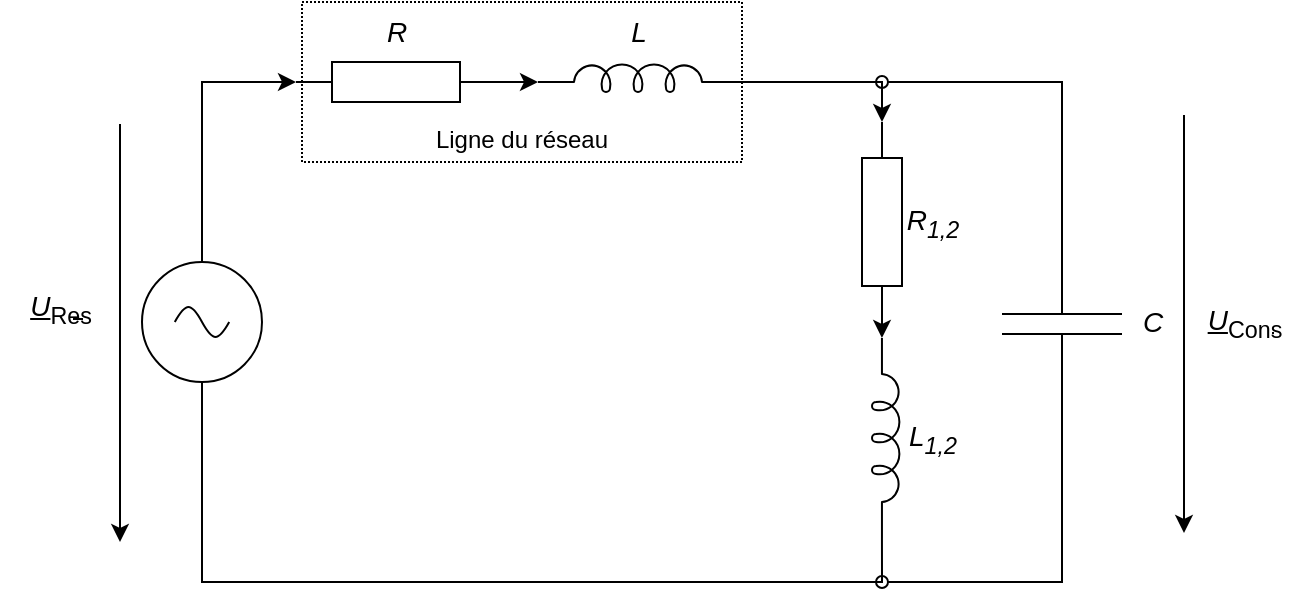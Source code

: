 <mxfile version="23.1.2" type="github">
  <diagram name="Page-1" id="7e0a89b8-554c-2b80-1dc8-d5c74ca68de4">
    <mxGraphModel dx="989" dy="520" grid="1" gridSize="10" guides="1" tooltips="1" connect="1" arrows="1" fold="1" page="1" pageScale="1" pageWidth="1100" pageHeight="850" background="none" math="0" shadow="0">
      <root>
        <mxCell id="0" />
        <mxCell id="1" parent="0" />
        <mxCell id="T3-KpzdqTxJNzFgdl5m5-2" value="" style="pointerEvents=1;verticalLabelPosition=bottom;shadow=0;dashed=0;align=center;html=1;verticalAlign=top;shape=mxgraph.electrical.resistors.resistor_1;" parent="1" vertex="1">
          <mxGeometry x="277" y="190" width="100" height="20" as="geometry" />
        </mxCell>
        <mxCell id="c-U5yl1WiR5-7lJkExyn-12" value="" style="pointerEvents=1;verticalLabelPosition=bottom;shadow=0;dashed=0;align=center;html=1;verticalAlign=top;shape=mxgraph.electrical.inductors.inductor_5;" vertex="1" parent="1">
          <mxGeometry x="398" y="191" width="100" height="14" as="geometry" />
        </mxCell>
        <mxCell id="c-U5yl1WiR5-7lJkExyn-13" value="" style="pointerEvents=1;verticalLabelPosition=bottom;shadow=0;dashed=0;align=center;html=1;verticalAlign=top;shape=mxgraph.electrical.resistors.resistor_1;rotation=90;" vertex="1" parent="1">
          <mxGeometry x="520" y="260" width="100" height="20" as="geometry" />
        </mxCell>
        <mxCell id="c-U5yl1WiR5-7lJkExyn-14" value="" style="pointerEvents=1;verticalLabelPosition=bottom;shadow=0;dashed=0;align=center;html=1;verticalAlign=top;shape=mxgraph.electrical.inductors.inductor_5;rotation=90;flipV=0;flipH=0;" vertex="1" parent="1">
          <mxGeometry x="522" y="371" width="100" height="14" as="geometry" />
        </mxCell>
        <mxCell id="c-U5yl1WiR5-7lJkExyn-15" style="edgeStyle=orthogonalEdgeStyle;rounded=0;orthogonalLoop=1;jettySize=auto;html=1;exitX=1;exitY=0.645;exitDx=0;exitDy=0;exitPerimeter=0;entryX=0;entryY=0.5;entryDx=0;entryDy=0;entryPerimeter=0;" edge="1" parent="1" source="c-U5yl1WiR5-7lJkExyn-12" target="c-U5yl1WiR5-7lJkExyn-13">
          <mxGeometry relative="1" as="geometry" />
        </mxCell>
        <mxCell id="c-U5yl1WiR5-7lJkExyn-20" style="edgeStyle=orthogonalEdgeStyle;rounded=0;orthogonalLoop=1;jettySize=auto;html=1;exitX=1;exitY=0.5;exitDx=0;exitDy=0;exitPerimeter=0;entryX=0;entryY=0.645;entryDx=0;entryDy=0;entryPerimeter=0;" edge="1" parent="1" source="T3-KpzdqTxJNzFgdl5m5-2" target="c-U5yl1WiR5-7lJkExyn-12">
          <mxGeometry relative="1" as="geometry" />
        </mxCell>
        <mxCell id="c-U5yl1WiR5-7lJkExyn-24" style="edgeStyle=orthogonalEdgeStyle;rounded=0;orthogonalLoop=1;jettySize=auto;html=1;exitX=1;exitY=0.5;exitDx=0;exitDy=0;exitPerimeter=0;entryX=0;entryY=0.645;entryDx=0;entryDy=0;entryPerimeter=0;" edge="1" parent="1" source="c-U5yl1WiR5-7lJkExyn-13" target="c-U5yl1WiR5-7lJkExyn-14">
          <mxGeometry relative="1" as="geometry" />
        </mxCell>
        <mxCell id="c-U5yl1WiR5-7lJkExyn-27" style="edgeStyle=orthogonalEdgeStyle;rounded=0;orthogonalLoop=1;jettySize=auto;html=1;exitX=1;exitY=0.645;exitDx=0;exitDy=0;exitPerimeter=0;entryX=0;entryY=0.5;entryDx=0;entryDy=0;entryPerimeter=0;" edge="1" parent="1" source="c-U5yl1WiR5-7lJkExyn-14" target="T3-KpzdqTxJNzFgdl5m5-2">
          <mxGeometry relative="1" as="geometry">
            <Array as="points">
              <mxPoint x="570" y="450" />
              <mxPoint x="230" y="450" />
              <mxPoint x="230" y="200" />
            </Array>
          </mxGeometry>
        </mxCell>
        <mxCell id="c-U5yl1WiR5-7lJkExyn-28" value="" style="group" vertex="1" connectable="0" parent="1">
          <mxGeometry x="200" y="290" width="60" height="60" as="geometry" />
        </mxCell>
        <mxCell id="c-U5yl1WiR5-7lJkExyn-1" value="" style="ellipse;whiteSpace=wrap;html=1;aspect=fixed;" vertex="1" parent="c-U5yl1WiR5-7lJkExyn-28">
          <mxGeometry width="60" height="60" as="geometry" />
        </mxCell>
        <mxCell id="c-U5yl1WiR5-7lJkExyn-26" value="" style="pointerEvents=1;verticalLabelPosition=bottom;shadow=0;dashed=0;align=center;html=1;verticalAlign=top;shape=mxgraph.electrical.waveforms.sine_wave;" vertex="1" parent="c-U5yl1WiR5-7lJkExyn-28">
          <mxGeometry x="16.4" y="20" width="27.2" height="20" as="geometry" />
        </mxCell>
        <mxCell id="c-U5yl1WiR5-7lJkExyn-36" style="edgeStyle=orthogonalEdgeStyle;rounded=0;orthogonalLoop=1;jettySize=auto;html=1;exitX=1;exitY=0.5;exitDx=0;exitDy=0;exitPerimeter=0;elbow=vertical;endArrow=oval;endFill=0;" edge="1" parent="1" source="c-U5yl1WiR5-7lJkExyn-29">
          <mxGeometry relative="1" as="geometry">
            <mxPoint x="570.0" y="200" as="targetPoint" />
            <Array as="points">
              <mxPoint x="660" y="200" />
            </Array>
          </mxGeometry>
        </mxCell>
        <mxCell id="c-U5yl1WiR5-7lJkExyn-40" style="edgeStyle=orthogonalEdgeStyle;rounded=0;orthogonalLoop=1;jettySize=auto;html=1;exitX=0;exitY=0.5;exitDx=0;exitDy=0;exitPerimeter=0;endArrow=oval;endFill=0;" edge="1" parent="1" source="c-U5yl1WiR5-7lJkExyn-29">
          <mxGeometry relative="1" as="geometry">
            <mxPoint x="570.0" y="450" as="targetPoint" />
            <Array as="points">
              <mxPoint x="660" y="450" />
            </Array>
          </mxGeometry>
        </mxCell>
        <mxCell id="c-U5yl1WiR5-7lJkExyn-29" value="" style="pointerEvents=1;verticalLabelPosition=bottom;shadow=0;dashed=0;align=center;html=1;verticalAlign=top;shape=mxgraph.electrical.capacitors.capacitor_1;direction=south;flipV=1;" vertex="1" parent="1">
          <mxGeometry x="630" y="271" width="60" height="100" as="geometry" />
        </mxCell>
        <mxCell id="c-U5yl1WiR5-7lJkExyn-41" value="" style="endArrow=classic;html=1;rounded=0;" edge="1" parent="1">
          <mxGeometry width="50" height="50" relative="1" as="geometry">
            <mxPoint x="189" y="221" as="sourcePoint" />
            <mxPoint x="189" y="430" as="targetPoint" />
          </mxGeometry>
        </mxCell>
        <mxCell id="c-U5yl1WiR5-7lJkExyn-43" value="&lt;font style=&quot;font-size: 14px;&quot;&gt;&lt;u&gt;&lt;i&gt;U&lt;/i&gt;&lt;sub&gt;Res&lt;/sub&gt;&lt;/u&gt;&lt;/font&gt;" style="text;html=1;align=center;verticalAlign=middle;resizable=0;points=[];autosize=1;strokeColor=none;fillColor=none;" vertex="1" parent="1">
          <mxGeometry x="129" y="298" width="60" height="30" as="geometry" />
        </mxCell>
        <mxCell id="c-U5yl1WiR5-7lJkExyn-44" value="&lt;font style=&quot;font-size: 14px;&quot;&gt;&lt;i&gt;R&lt;/i&gt;&lt;/font&gt;" style="text;html=1;align=center;verticalAlign=middle;resizable=0;points=[];autosize=1;strokeColor=none;fillColor=none;" vertex="1" parent="1">
          <mxGeometry x="312" y="160" width="30" height="30" as="geometry" />
        </mxCell>
        <mxCell id="c-U5yl1WiR5-7lJkExyn-45" value="&lt;font size=&quot;1&quot;&gt;&lt;i style=&quot;font-size: 14px;&quot;&gt;L&lt;/i&gt;&lt;/font&gt;" style="text;html=1;align=center;verticalAlign=middle;resizable=0;points=[];autosize=1;strokeColor=none;fillColor=none;" vertex="1" parent="1">
          <mxGeometry x="433" y="160" width="30" height="30" as="geometry" />
        </mxCell>
        <mxCell id="c-U5yl1WiR5-7lJkExyn-46" value="&lt;font style=&quot;font-size: 14px;&quot;&gt;&lt;i&gt;R&lt;sub&gt;1,2&lt;/sub&gt;&lt;/i&gt;&lt;/font&gt;" style="text;html=1;align=center;verticalAlign=middle;resizable=0;points=[];autosize=1;strokeColor=none;fillColor=none;" vertex="1" parent="1">
          <mxGeometry x="570" y="255" width="50" height="30" as="geometry" />
        </mxCell>
        <mxCell id="c-U5yl1WiR5-7lJkExyn-47" value="&lt;font style=&quot;font-size: 14px;&quot;&gt;&lt;i&gt;L&lt;sub&gt;1,2&lt;/sub&gt;&lt;/i&gt;&lt;/font&gt;" style="text;html=1;align=center;verticalAlign=middle;resizable=0;points=[];autosize=1;strokeColor=none;fillColor=none;" vertex="1" parent="1">
          <mxGeometry x="570" y="363" width="50" height="30" as="geometry" />
        </mxCell>
        <mxCell id="c-U5yl1WiR5-7lJkExyn-48" value="&lt;font size=&quot;1&quot;&gt;&lt;i style=&quot;font-size: 14px;&quot;&gt;C&lt;/i&gt;&lt;/font&gt;" style="text;html=1;align=center;verticalAlign=middle;resizable=0;points=[];autosize=1;strokeColor=none;fillColor=none;" vertex="1" parent="1">
          <mxGeometry x="690" y="305" width="30" height="30" as="geometry" />
        </mxCell>
        <mxCell id="c-U5yl1WiR5-7lJkExyn-49" value="" style="endArrow=classic;html=1;rounded=0;" edge="1" parent="1">
          <mxGeometry width="50" height="50" relative="1" as="geometry">
            <mxPoint x="721" y="216.5" as="sourcePoint" />
            <mxPoint x="721" y="425.5" as="targetPoint" />
          </mxGeometry>
        </mxCell>
        <mxCell id="c-U5yl1WiR5-7lJkExyn-50" value="&lt;font style=&quot;font-size: 14px;&quot;&gt;&lt;u&gt;&lt;i&gt;U&lt;/i&gt;&lt;sub&gt;Cons&lt;/sub&gt;&lt;/u&gt;&lt;/font&gt;" style="text;html=1;align=center;verticalAlign=middle;resizable=0;points=[];autosize=1;strokeColor=none;fillColor=none;" vertex="1" parent="1">
          <mxGeometry x="721" y="305" width="60" height="30" as="geometry" />
        </mxCell>
        <mxCell id="c-U5yl1WiR5-7lJkExyn-57" value="&lt;div&gt;&lt;br&gt;&lt;/div&gt;&lt;div&gt;&lt;br&gt;&lt;/div&gt;&lt;div&gt;&lt;br&gt;&lt;/div&gt;&lt;div&gt;&lt;br&gt;&lt;/div&gt;&lt;div&gt;Ligne du réseau&lt;/div&gt;" style="rounded=0;whiteSpace=wrap;html=1;dashed=1;fillColor=none;dashPattern=1 1;" vertex="1" parent="1">
          <mxGeometry x="280" y="160" width="220" height="80" as="geometry" />
        </mxCell>
      </root>
    </mxGraphModel>
  </diagram>
</mxfile>
